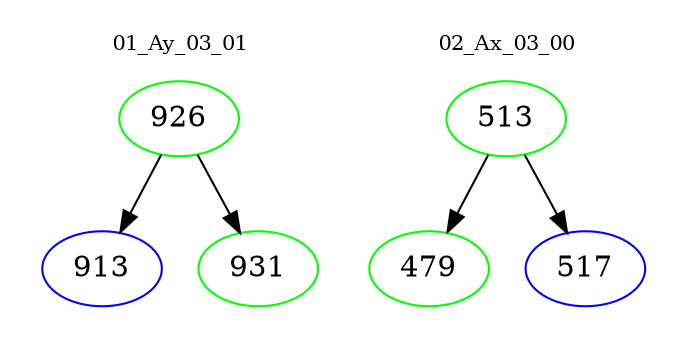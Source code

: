 digraph{
subgraph cluster_0 {
color = white
label = "01_Ay_03_01";
fontsize=10;
T0_926 [label="926", color="green"]
T0_926 -> T0_913 [color="black"]
T0_913 [label="913", color="blue"]
T0_926 -> T0_931 [color="black"]
T0_931 [label="931", color="green"]
}
subgraph cluster_1 {
color = white
label = "02_Ax_03_00";
fontsize=10;
T1_513 [label="513", color="green"]
T1_513 -> T1_479 [color="black"]
T1_479 [label="479", color="green"]
T1_513 -> T1_517 [color="black"]
T1_517 [label="517", color="blue"]
}
}
